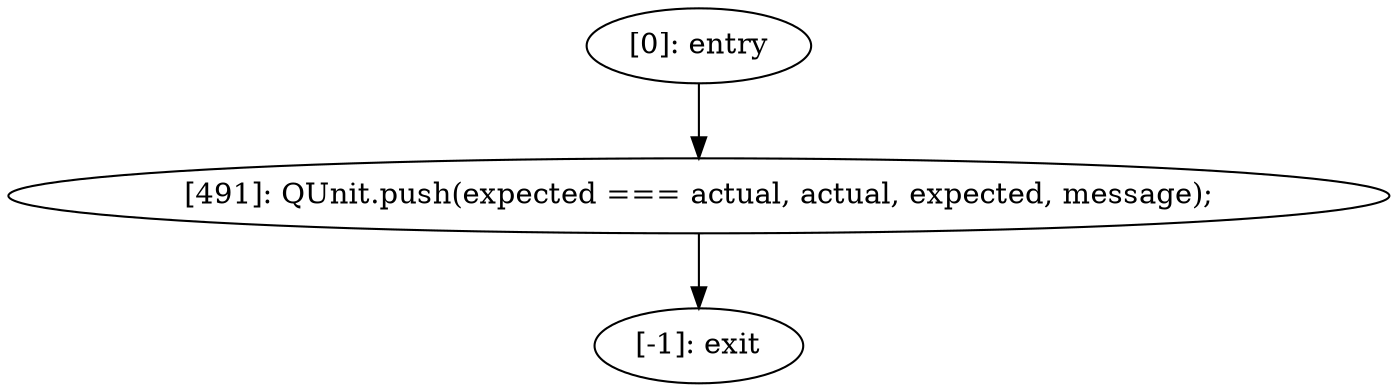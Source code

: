 digraph {
"0" [label="[491]: QUnit.push(expected === actual, actual, expected, message);\n"] 
"1" [label="[-1]: exit"] 
"2" [label="[0]: entry"] 
"0" -> "1" [label=""] 
"2" -> "0" [label=""] 
}
